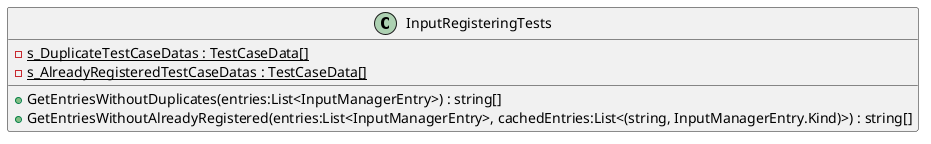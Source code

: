 @startuml
class InputRegisteringTests {
    {static} - s_DuplicateTestCaseDatas : TestCaseData[]
    + GetEntriesWithoutDuplicates(entries:List<InputManagerEntry>) : string[]
    {static} - s_AlreadyRegisteredTestCaseDatas : TestCaseData[]
    + GetEntriesWithoutAlreadyRegistered(entries:List<InputManagerEntry>, cachedEntries:List<(string, InputManagerEntry.Kind)>) : string[]
}
@enduml
